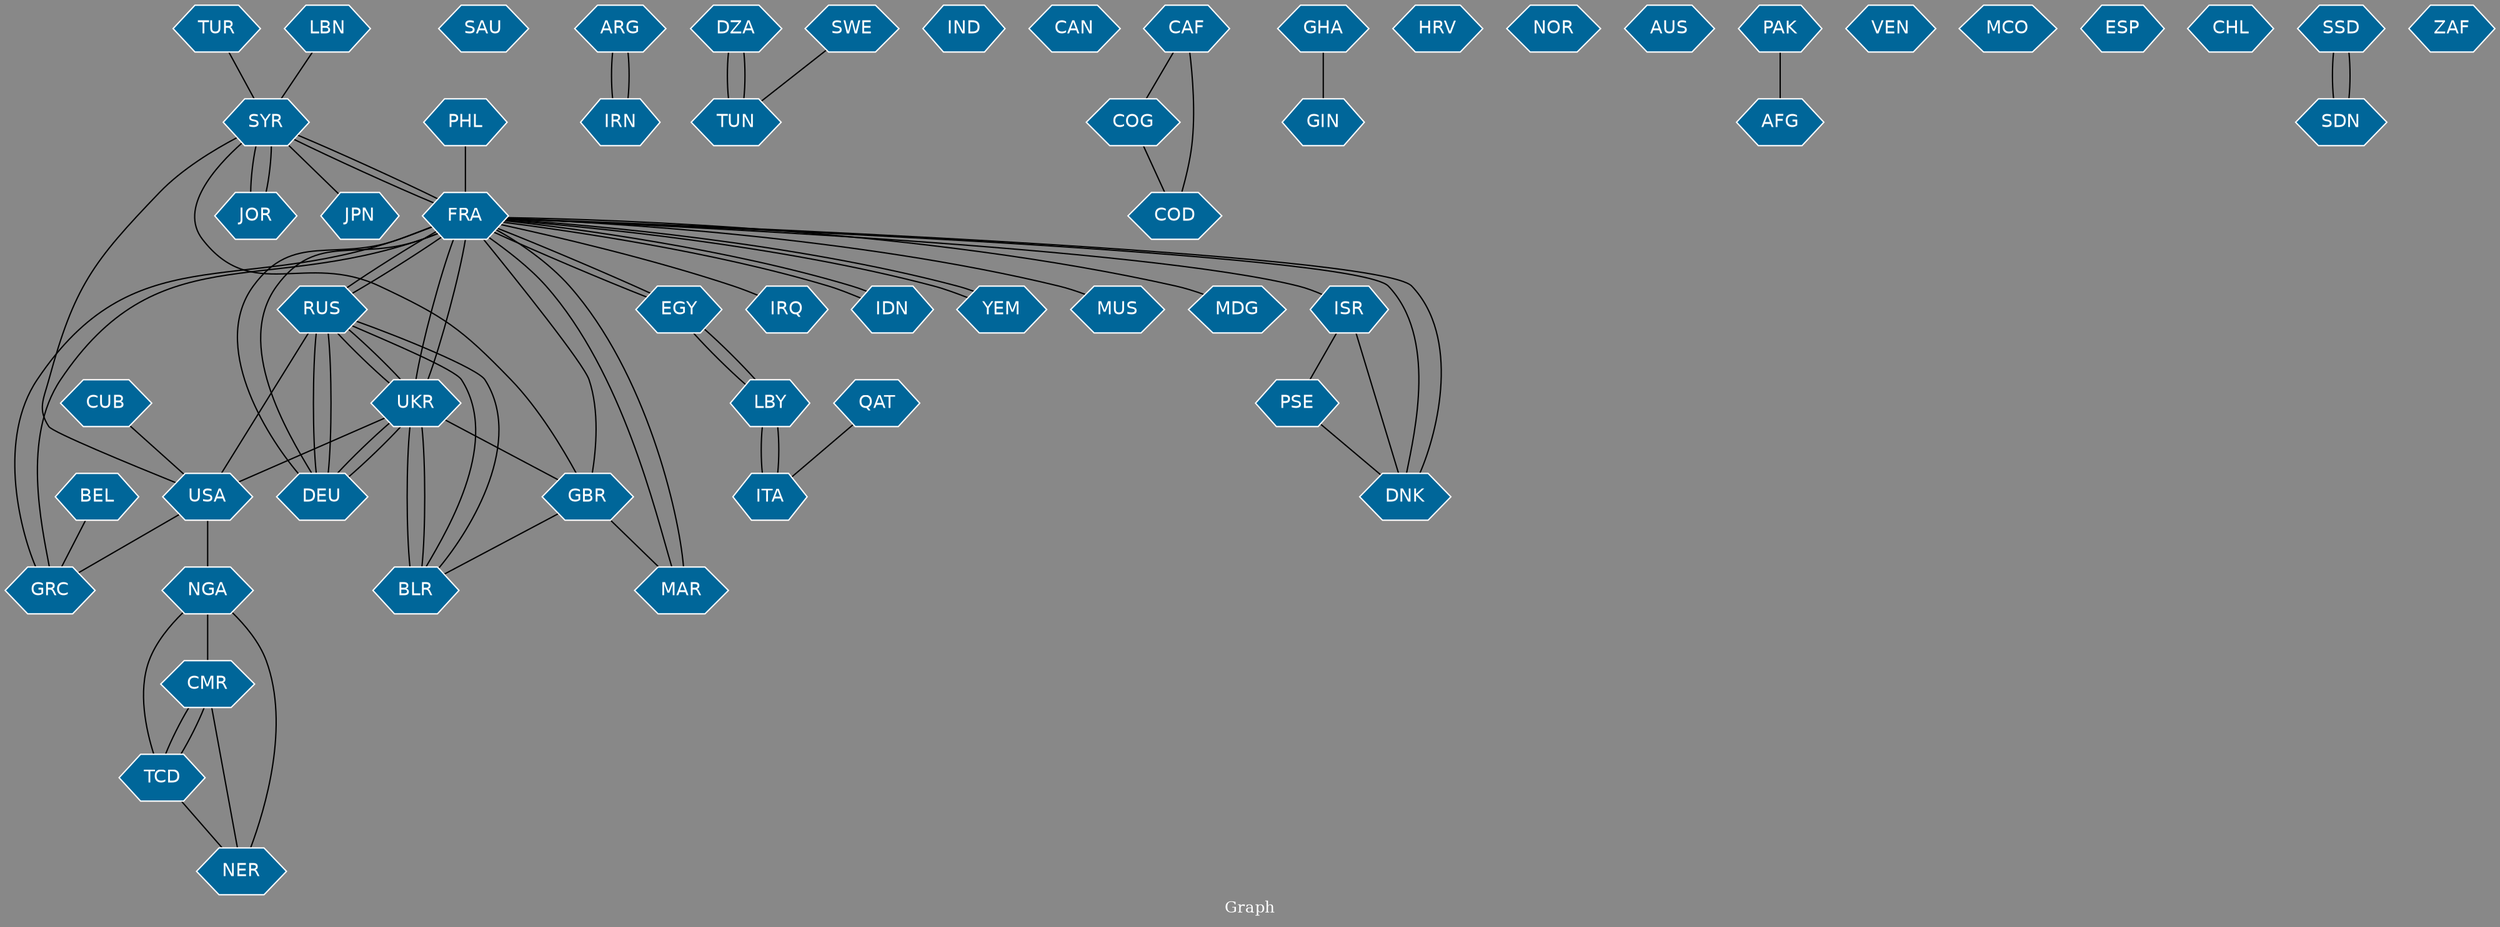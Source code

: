 // Countries together in item graph
graph {
	graph [bgcolor="#888888" fontcolor=white fontsize=12 label="Graph" outputorder=edgesfirst overlap=prism]
	node [color=white fillcolor="#006699" fontcolor=white fontname=Helvetica shape=hexagon style=filled]
	edge [arrowhead=open color=black fontcolor=white fontname=Courier fontsize=12]
		TUR [label=TUR]
		RUS [label=RUS]
		UKR [label=UKR]
		EGY [label=EGY]
		FRA [label=FRA]
		GRC [label=GRC]
		DEU [label=DEU]
		JOR [label=JOR]
		USA [label=USA]
		LBY [label=LBY]
		SYR [label=SYR]
		SAU [label=SAU]
		DNK [label=DNK]
		ARG [label=ARG]
		NGA [label=NGA]
		ITA [label=ITA]
		BLR [label=BLR]
		MAR [label=MAR]
		GBR [label=GBR]
		DZA [label=DZA]
		IND [label=IND]
		CAN [label=CAN]
		IRQ [label=IRQ]
		IDN [label=IDN]
		CUB [label=CUB]
		TCD [label=TCD]
		TUN [label=TUN]
		CAF [label=CAF]
		COG [label=COG]
		COD [label=COD]
		GHA [label=GHA]
		GIN [label=GIN]
		PSE [label=PSE]
		BEL [label=BEL]
		LBN [label=LBN]
		HRV [label=HRV]
		NOR [label=NOR]
		AUS [label=AUS]
		SWE [label=SWE]
		JPN [label=JPN]
		PAK [label=PAK]
		ISR [label=ISR]
		YEM [label=YEM]
		NER [label=NER]
		CMR [label=CMR]
		VEN [label=VEN]
		MCO [label=MCO]
		IRN [label=IRN]
		PHL [label=PHL]
		QAT [label=QAT]
		ESP [label=ESP]
		CHL [label=CHL]
		SSD [label=SSD]
		SDN [label=SDN]
		MUS [label=MUS]
		ZAF [label=ZAF]
		AFG [label=AFG]
		MDG [label=MDG]
			FRA -- IDN [weight=1]
			CMR -- NER [weight=1]
			FRA -- MUS [weight=1]
			UKR -- FRA [weight=12]
			UKR -- DEU [weight=7]
			TUR -- SYR [weight=1]
			ISR -- PSE [weight=1]
			UKR -- RUS [weight=13]
			UKR -- BLR [weight=7]
			GRC -- FRA [weight=1]
			FRA -- GBR [weight=1]
			TCD -- NER [weight=1]
			TCD -- NGA [weight=1]
			ITA -- LBY [weight=2]
			SYR -- GBR [weight=1]
			RUS -- FRA [weight=10]
			DEU -- FRA [weight=10]
			CMR -- TCD [weight=1]
			DEU -- UKR [weight=10]
			NER -- NGA [weight=1]
			GHA -- GIN [weight=1]
			PAK -- AFG [weight=1]
			FRA -- DNK [weight=1]
			IRN -- ARG [weight=1]
			RUS -- BLR [weight=1]
			FRA -- IRQ [weight=1]
			BLR -- RUS [weight=1]
			DZA -- TUN [weight=1]
			ISR -- DNK [weight=1]
			FRA -- UKR [weight=7]
			QAT -- ITA [weight=1]
			CAF -- COG [weight=1]
			NGA -- CMR [weight=1]
			FRA -- MAR [weight=3]
			USA -- NGA [weight=1]
			DEU -- RUS [weight=6]
			UKR -- GBR [weight=1]
			PHL -- FRA [weight=1]
			SDN -- SSD [weight=1]
			TUN -- DZA [weight=1]
			FRA -- SYR [weight=2]
			BLR -- UKR [weight=6]
			SYR -- JPN [weight=1]
			TCD -- CMR [weight=1]
			FRA -- EGY [weight=2]
			IDN -- FRA [weight=2]
			BEL -- GRC [weight=3]
			CAF -- COD [weight=1]
			UKR -- USA [weight=2]
			RUS -- DEU [weight=5]
			USA -- RUS [weight=1]
			USA -- GRC [weight=1]
			FRA -- RUS [weight=2]
			USA -- SYR [weight=1]
			CUB -- USA [weight=1]
			DNK -- FRA [weight=1]
			GBR -- BLR [weight=1]
			JOR -- SYR [weight=2]
			LBY -- EGY [weight=1]
			SYR -- FRA [weight=2]
			MAR -- FRA [weight=2]
			LBN -- SYR [weight=1]
			FRA -- ISR [weight=1]
			GBR -- MAR [weight=1]
			RUS -- UKR [weight=7]
			EGY -- LBY [weight=2]
			FRA -- GRC [weight=3]
			FRA -- MDG [weight=1]
			FRA -- YEM [weight=3]
			SWE -- TUN [weight=1]
			SSD -- SDN [weight=1]
			FRA -- DEU [weight=6]
			COG -- COD [weight=1]
			EGY -- FRA [weight=2]
			YEM -- FRA [weight=3]
			PSE -- DNK [weight=1]
			ARG -- IRN [weight=1]
			LBY -- ITA [weight=2]
			SYR -- JOR [weight=1]
}